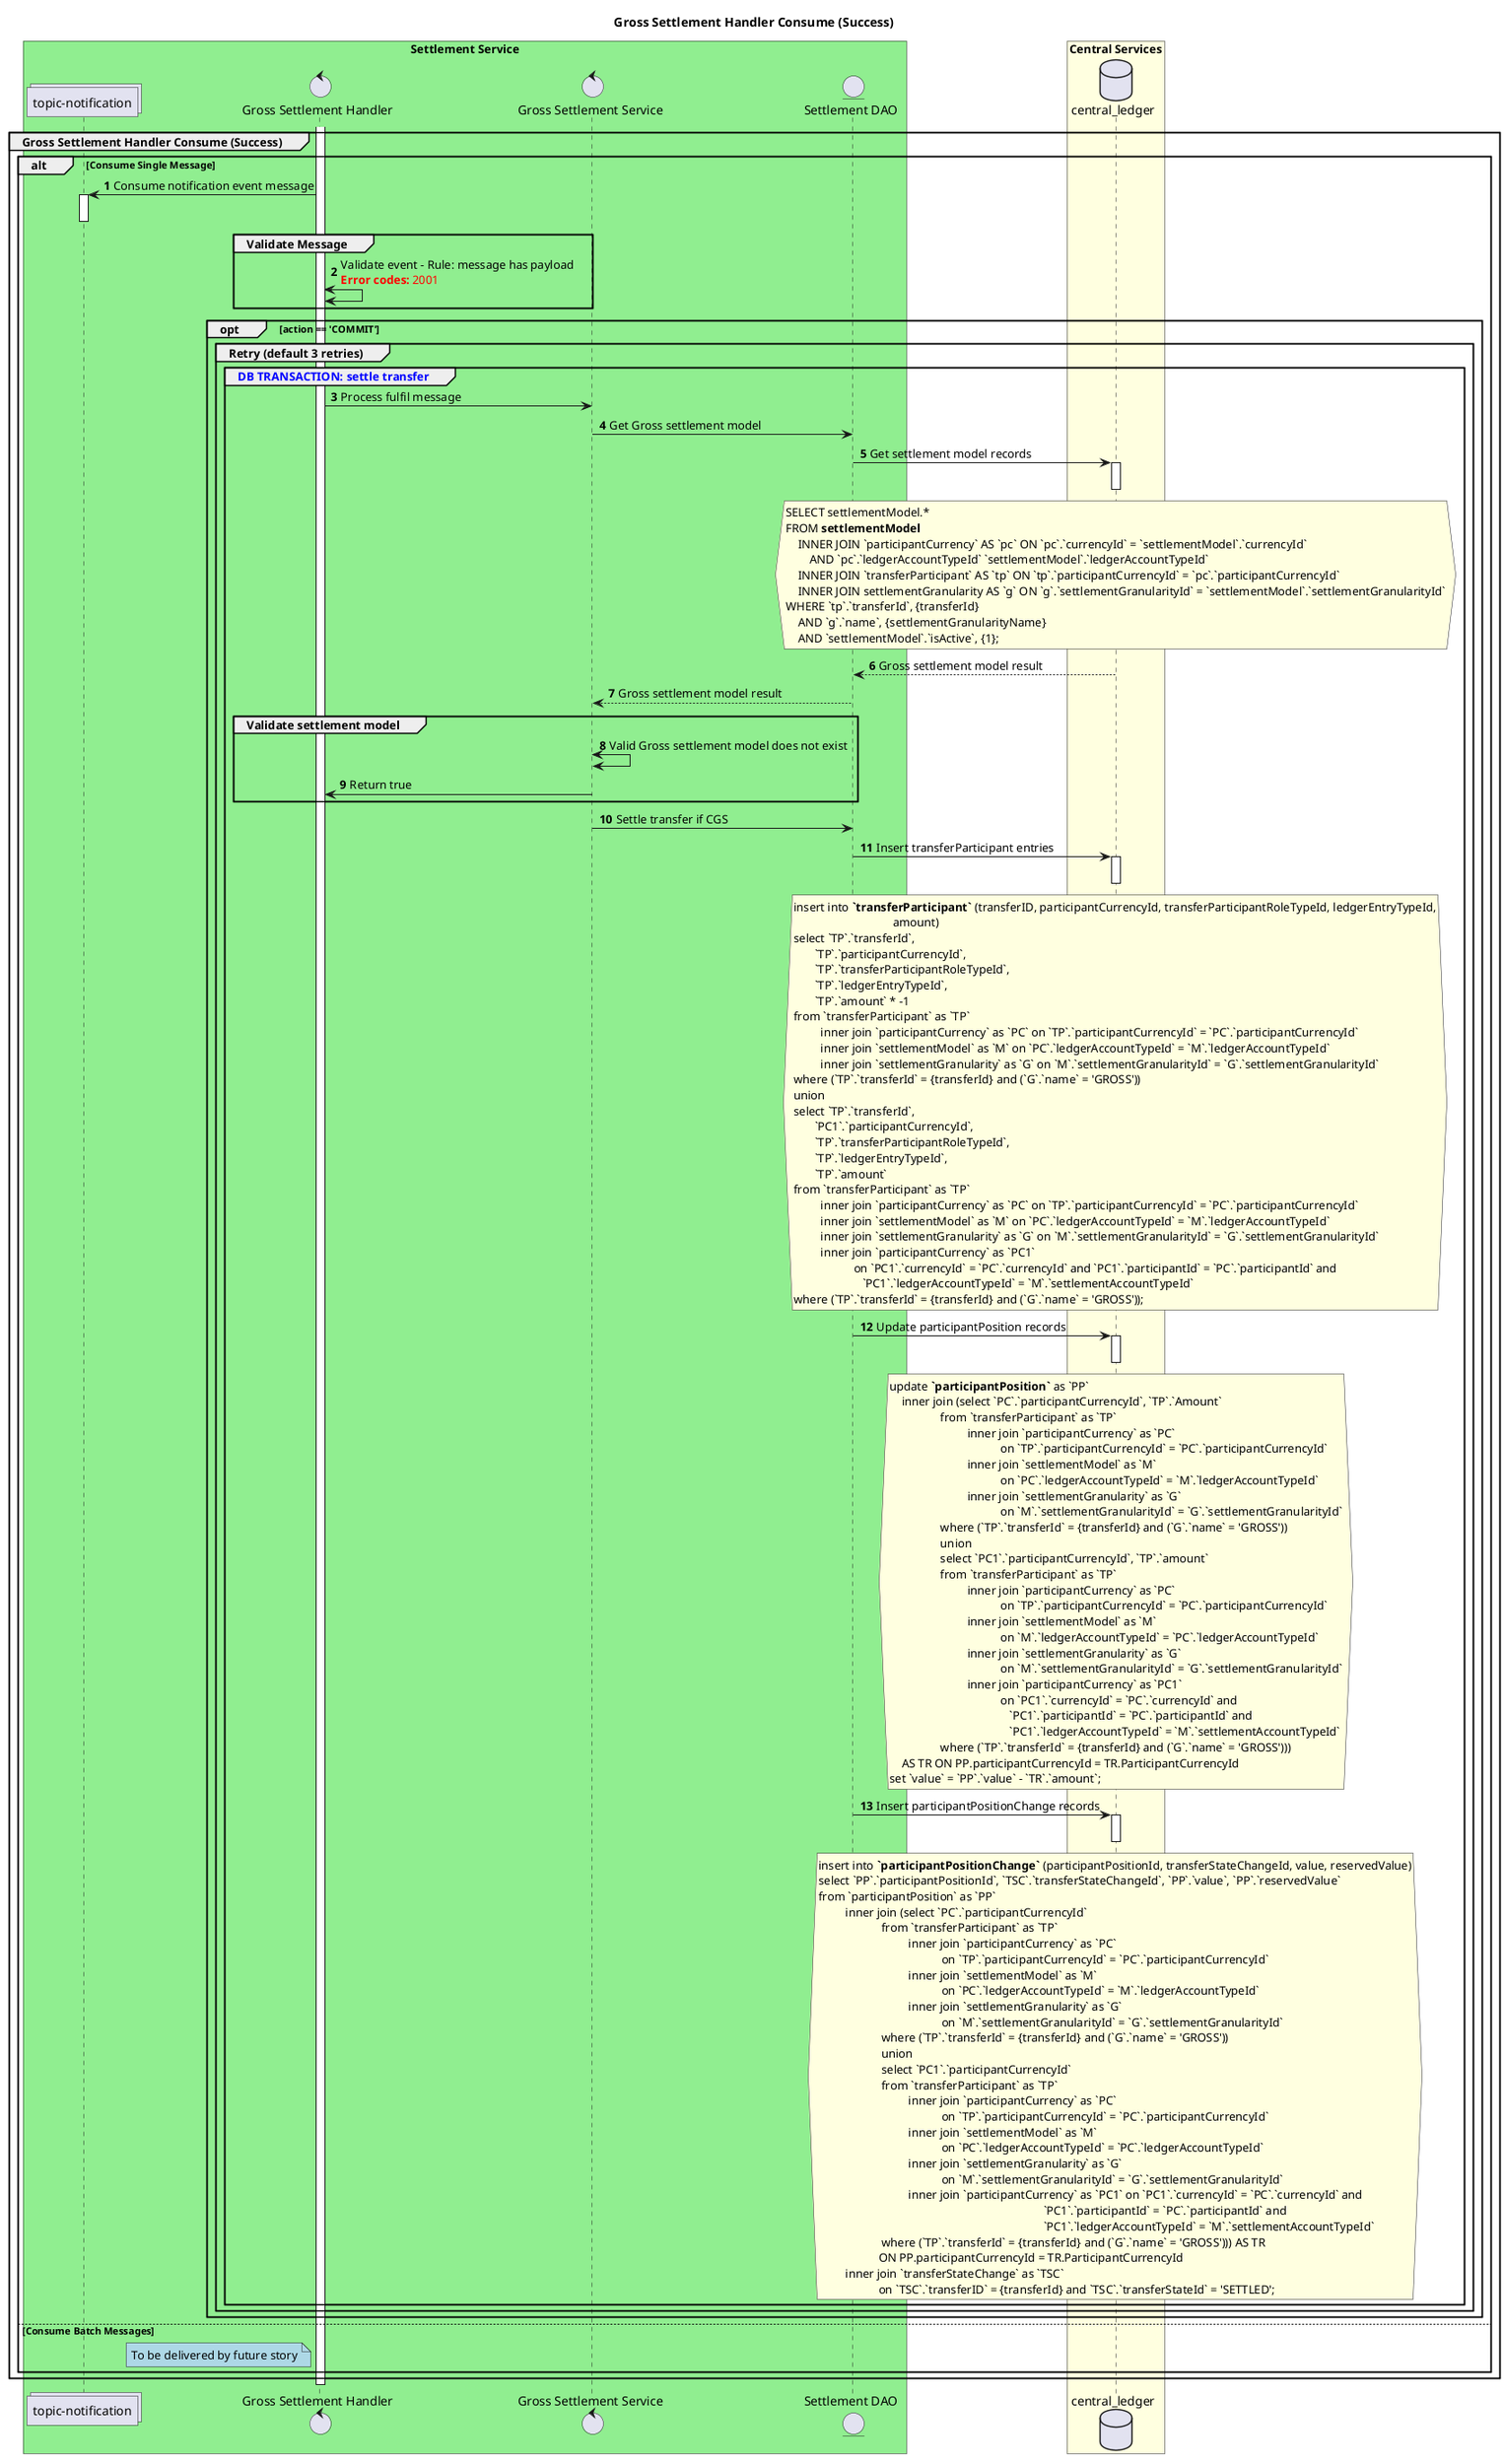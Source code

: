 /'*****
 License
 --------------
 Copyright © 2017 Bill & Melinda Gates Foundation
 The Mojaloop files are made available by the Bill & Melinda Gates Foundation under the Apache License, Version 2.0 (the "License") and you may not use these files except in compliance with the License. You may obtain a copy of the License at
 http://www.apache.org/licenses/LICENSE-2.0
 Unless required by applicable law or agreed to in writing, the Mojaloop files are distributed on an "AS IS" BASIS, WITHOUT WARRANTIES OR CONDITIONS OF ANY KIND, either express or implied. See the License for the specific language governing permissions and limitations under the License.
 Contributors
 --------------
 This is the official list of the Mojaloop project contributors for this file.
 Names of the original copyright holders (individuals or organizations)
 should be listed with a '*' in the first column. People who have
 contributed from an organization can be listed under the organization
 that actually holds the copyright for their contributions (see the
 Gates Foundation organization for an example). Those individuals should have
 their names indented and be marked with a '-'. Email address can be added
 optionally within square brackets <email>.
 * Gates Foundation
 - Name Surname <name.surname@gatesfoundation.com>

 * Neal Donnan <neal.donnan@modusbox.com>
 * Shashikant Hirugade <shashikant.hirugade@modusbox.com>
 --------------
 ******'/

@startuml
' declare title
title Gross Settlement Handler Consume (Success)
autonumber
' Actor Keys:
'   boundary - APIs/Interfaces, etc
'   collections - Kafka Topics
'   control - Kafka Consumers
'   entity - Database Access Objects
'   database - Database Persistance Store

' declare actors

collections "topic-notification" as TOPIC_NOTIFICATION
control "Gross Settlement Handler" as SETTLEMENT_HANDLER
control "Gross Settlement Service" as SETTLEMENT_SERVICE
database "central_ledger" as DB
entity "Settlement DAO" as SETTLEMENT_DAO

box "Settlement Service" #LightGreen
    participant TOPIC_NOTIFICATION
    participant SETTLEMENT_HANDLER
    participant SETTLEMENT_SERVICE
    participant SETTLEMENT_DAO
end box

box "Central Services" #lightyellow
    participant DB
end box

' start flow
activate SETTLEMENT_HANDLER
group Gross Settlement Handler Consume (Success)
    alt Consume Single Message
        TOPIC_NOTIFICATION <- SETTLEMENT_HANDLER: Consume notification event message
        activate TOPIC_NOTIFICATION
        deactivate TOPIC_NOTIFICATION
        group Validate Message
            SETTLEMENT_HANDLER <-> SETTLEMENT_HANDLER: Validate event - Rule: message has payload\n<color #FF0000><b>Error codes:</b> 2001</color>
        end
        opt action == 'COMMIT'
            
            group Retry (default 3 retries)
                group <color #blue>DB TRANSACTION: settle transfer</color>
                    SETTLEMENT_HANDLER -> SETTLEMENT_SERVICE: Process fulfil message
                    SETTLEMENT_SERVICE -> SETTLEMENT_DAO: Get Gross settlement model
                    SETTLEMENT_DAO -> DB: Get settlement model records
                    activate DB
                        deactivate DB
                        hnote over DB #lightyellow
                        SELECT settlementModel.*
                        FROM **settlementModel**
                            INNER JOIN `participantCurrency` AS `pc` ON `pc`.`currencyId` = `settlementModel`.`currencyId`
                                AND `pc`.`ledgerAccountTypeId` `settlementModel`.`ledgerAccountTypeId`
                            INNER JOIN `transferParticipant` AS `tp` ON `tp`.`participantCurrencyId` = `pc`.`participantCurrencyId`
                            INNER JOIN settlementGranularity AS `g` ON `g`.`settlementGranularityId` = `settlementModel`.`settlementGranularityId`
                        WHERE `tp`.`transferId`, {transferId}
                            AND `g`.`name`, {settlementGranularityName}
                            AND `settlementModel`.`isActive`, {1};
                        end hnote
                    SETTLEMENT_DAO <-- DB: Gross settlement model result
                    SETTLEMENT_SERVICE <-- SETTLEMENT_DAO: Gross settlement model result
                    group Validate settlement model
                        SETTLEMENT_SERVICE <-> SETTLEMENT_SERVICE: Valid Gross settlement model does not exist
                        SETTLEMENT_HANDLER <- SETTLEMENT_SERVICE: Return true
                    end
                    SETTLEMENT_SERVICE -> SETTLEMENT_DAO: Settle transfer if CGS
                    SETTLEMENT_DAO -> DB: Insert transferParticipant entries
                    activate DB
                    deactivate DB
                    hnote over DB #lightyellow
                        insert into **`transferParticipant`** (transferID, participantCurrencyId, transferParticipantRoleTypeId, ledgerEntryTypeId,
                                                         amount)
                        select `TP`.`transferId`,
                               `TP`.`participantCurrencyId`,
                               `TP`.`transferParticipantRoleTypeId`,
                               `TP`.`ledgerEntryTypeId`,
                               `TP`.`amount` * -1
                        from `transferParticipant` as `TP`
                                 inner join `participantCurrency` as `PC` on `TP`.`participantCurrencyId` = `PC`.`participantCurrencyId`
                                 inner join `settlementModel` as `M` on `PC`.`ledgerAccountTypeId` = `M`.`ledgerAccountTypeId`
                                 inner join `settlementGranularity` as `G` on `M`.`settlementGranularityId` = `G`.`settlementGranularityId`
                        where (`TP`.`transferId` = {transferId} and (`G`.`name` = 'GROSS'))
                        union
                        select `TP`.`transferId`,
                               `PC1`.`participantCurrencyId`,
                               `TP`.`transferParticipantRoleTypeId`,
                               `TP`.`ledgerEntryTypeId`,
                               `TP`.`amount`
                        from `transferParticipant` as `TP`
                                 inner join `participantCurrency` as `PC` on `TP`.`participantCurrencyId` = `PC`.`participantCurrencyId`
                                 inner join `settlementModel` as `M` on `PC`.`ledgerAccountTypeId` = `M`.`ledgerAccountTypeId`
                                 inner join `settlementGranularity` as `G` on `M`.`settlementGranularityId` = `G`.`settlementGranularityId`
                                 inner join `participantCurrency` as `PC1`
                                            on `PC1`.`currencyId` = `PC`.`currencyId` and `PC1`.`participantId` = `PC`.`participantId` and
                                               `PC1`.`ledgerAccountTypeId` = `M`.`settlementAccountTypeId`
                        where (`TP`.`transferId` = {transferId} and (`G`.`name` = 'GROSS'));
                    end hnote
                    SETTLEMENT_DAO -> DB: Update participantPosition records
                    activate DB
                    deactivate DB
                    hnote over DB #lightyellow
                        update **`participantPosition`** as `PP`
                            inner join (select `PC`.`participantCurrencyId`, `TP`.`Amount`
                                         from `transferParticipant` as `TP`
                                                  inner join `participantCurrency` as `PC`
                                                             on `TP`.`participantCurrencyId` = `PC`.`participantCurrencyId`
                                                  inner join `settlementModel` as `M`
                                                             on `PC`.`ledgerAccountTypeId` = `M`.`ledgerAccountTypeId`
                                                  inner join `settlementGranularity` as `G`
                                                             on `M`.`settlementGranularityId` = `G`.`settlementGranularityId`
                                         where (`TP`.`transferId` = {transferId} and (`G`.`name` = 'GROSS'))
                                         union
                                         select `PC1`.`participantCurrencyId`, `TP`.`amount`
                                         from `transferParticipant` as `TP`
                                                  inner join `participantCurrency` as `PC`
                                                             on `TP`.`participantCurrencyId` = `PC`.`participantCurrencyId`
                                                  inner join `settlementModel` as `M`
                                                             on `M`.`ledgerAccountTypeId` = `PC`.`ledgerAccountTypeId`
                                                  inner join `settlementGranularity` as `G`
                                                             on `M`.`settlementGranularityId` = `G`.`settlementGranularityId`
                                                  inner join `participantCurrency` as `PC1`
                                                             on `PC1`.`currencyId` = `PC`.`currencyId` and
                                                                `PC1`.`participantId` = `PC`.`participantId` and
                                                                `PC1`.`ledgerAccountTypeId` = `M`.`settlementAccountTypeId`
                                         where (`TP`.`transferId` = {transferId} and (`G`.`name` = 'GROSS')))
                            AS TR ON PP.participantCurrencyId = TR.ParticipantCurrencyId
                        set `value` = `PP`.`value` - `TR`.`amount`;
                    end hnote
                    SETTLEMENT_DAO -> DB: Insert participantPositionChange records
                    activate DB
                    deactivate DB
                    hnote over DB #lightyellow
                        insert into **`participantPositionChange`** (participantPositionId, transferStateChangeId, value, reservedValue)
                        select `PP`.`participantPositionId`, `TSC`.`transferStateChangeId`, `PP`.`value`, `PP`.`reservedValue`
                        from `participantPosition` as `PP`
                                 inner join (select `PC`.`participantCurrencyId`
                                             from `transferParticipant` as `TP`
                                                      inner join `participantCurrency` as `PC`
                                                                 on `TP`.`participantCurrencyId` = `PC`.`participantCurrencyId`
                                                      inner join `settlementModel` as `M`
                                                                 on `PC`.`ledgerAccountTypeId` = `M`.`ledgerAccountTypeId`
                                                      inner join `settlementGranularity` as `G`
                                                                 on `M`.`settlementGranularityId` = `G`.`settlementGranularityId`
                                             where (`TP`.`transferId` = {transferId} and (`G`.`name` = 'GROSS'))
                                             union
                                             select `PC1`.`participantCurrencyId`
                                             from `transferParticipant` as `TP`
                                                      inner join `participantCurrency` as `PC`
                                                                 on `TP`.`participantCurrencyId` = `PC`.`participantCurrencyId`
                                                      inner join `settlementModel` as `M`
                                                                 on `PC`.`ledgerAccountTypeId` = `PC`.`ledgerAccountTypeId`
                                                      inner join `settlementGranularity` as `G`
                                                                 on `M`.`settlementGranularityId` = `G`.`settlementGranularityId`
                                                      inner join `participantCurrency` as `PC1` on `PC1`.`currencyId` = `PC`.`currencyId` and
                                                                                                   `PC1`.`participantId` = `PC`.`participantId` and
                                                                                                   `PC1`.`ledgerAccountTypeId` = `M`.`settlementAccountTypeId`
                                             where (`TP`.`transferId` = {transferId} and (`G`.`name` = 'GROSS'))) AS TR
                                            ON PP.participantCurrencyId = TR.ParticipantCurrencyId
                                 inner join `transferStateChange` as `TSC`
                                            on `TSC`.`transferID` = {transferId} and `TSC`.`transferStateId` = 'SETTLED';
                    end hnote
                end
            end
        end
    else Consume Batch Messages
        note left of SETTLEMENT_HANDLER #lightblue
            To be delivered by future story
        end note
    end
end
deactivate SETTLEMENT_HANDLER
@enduml
